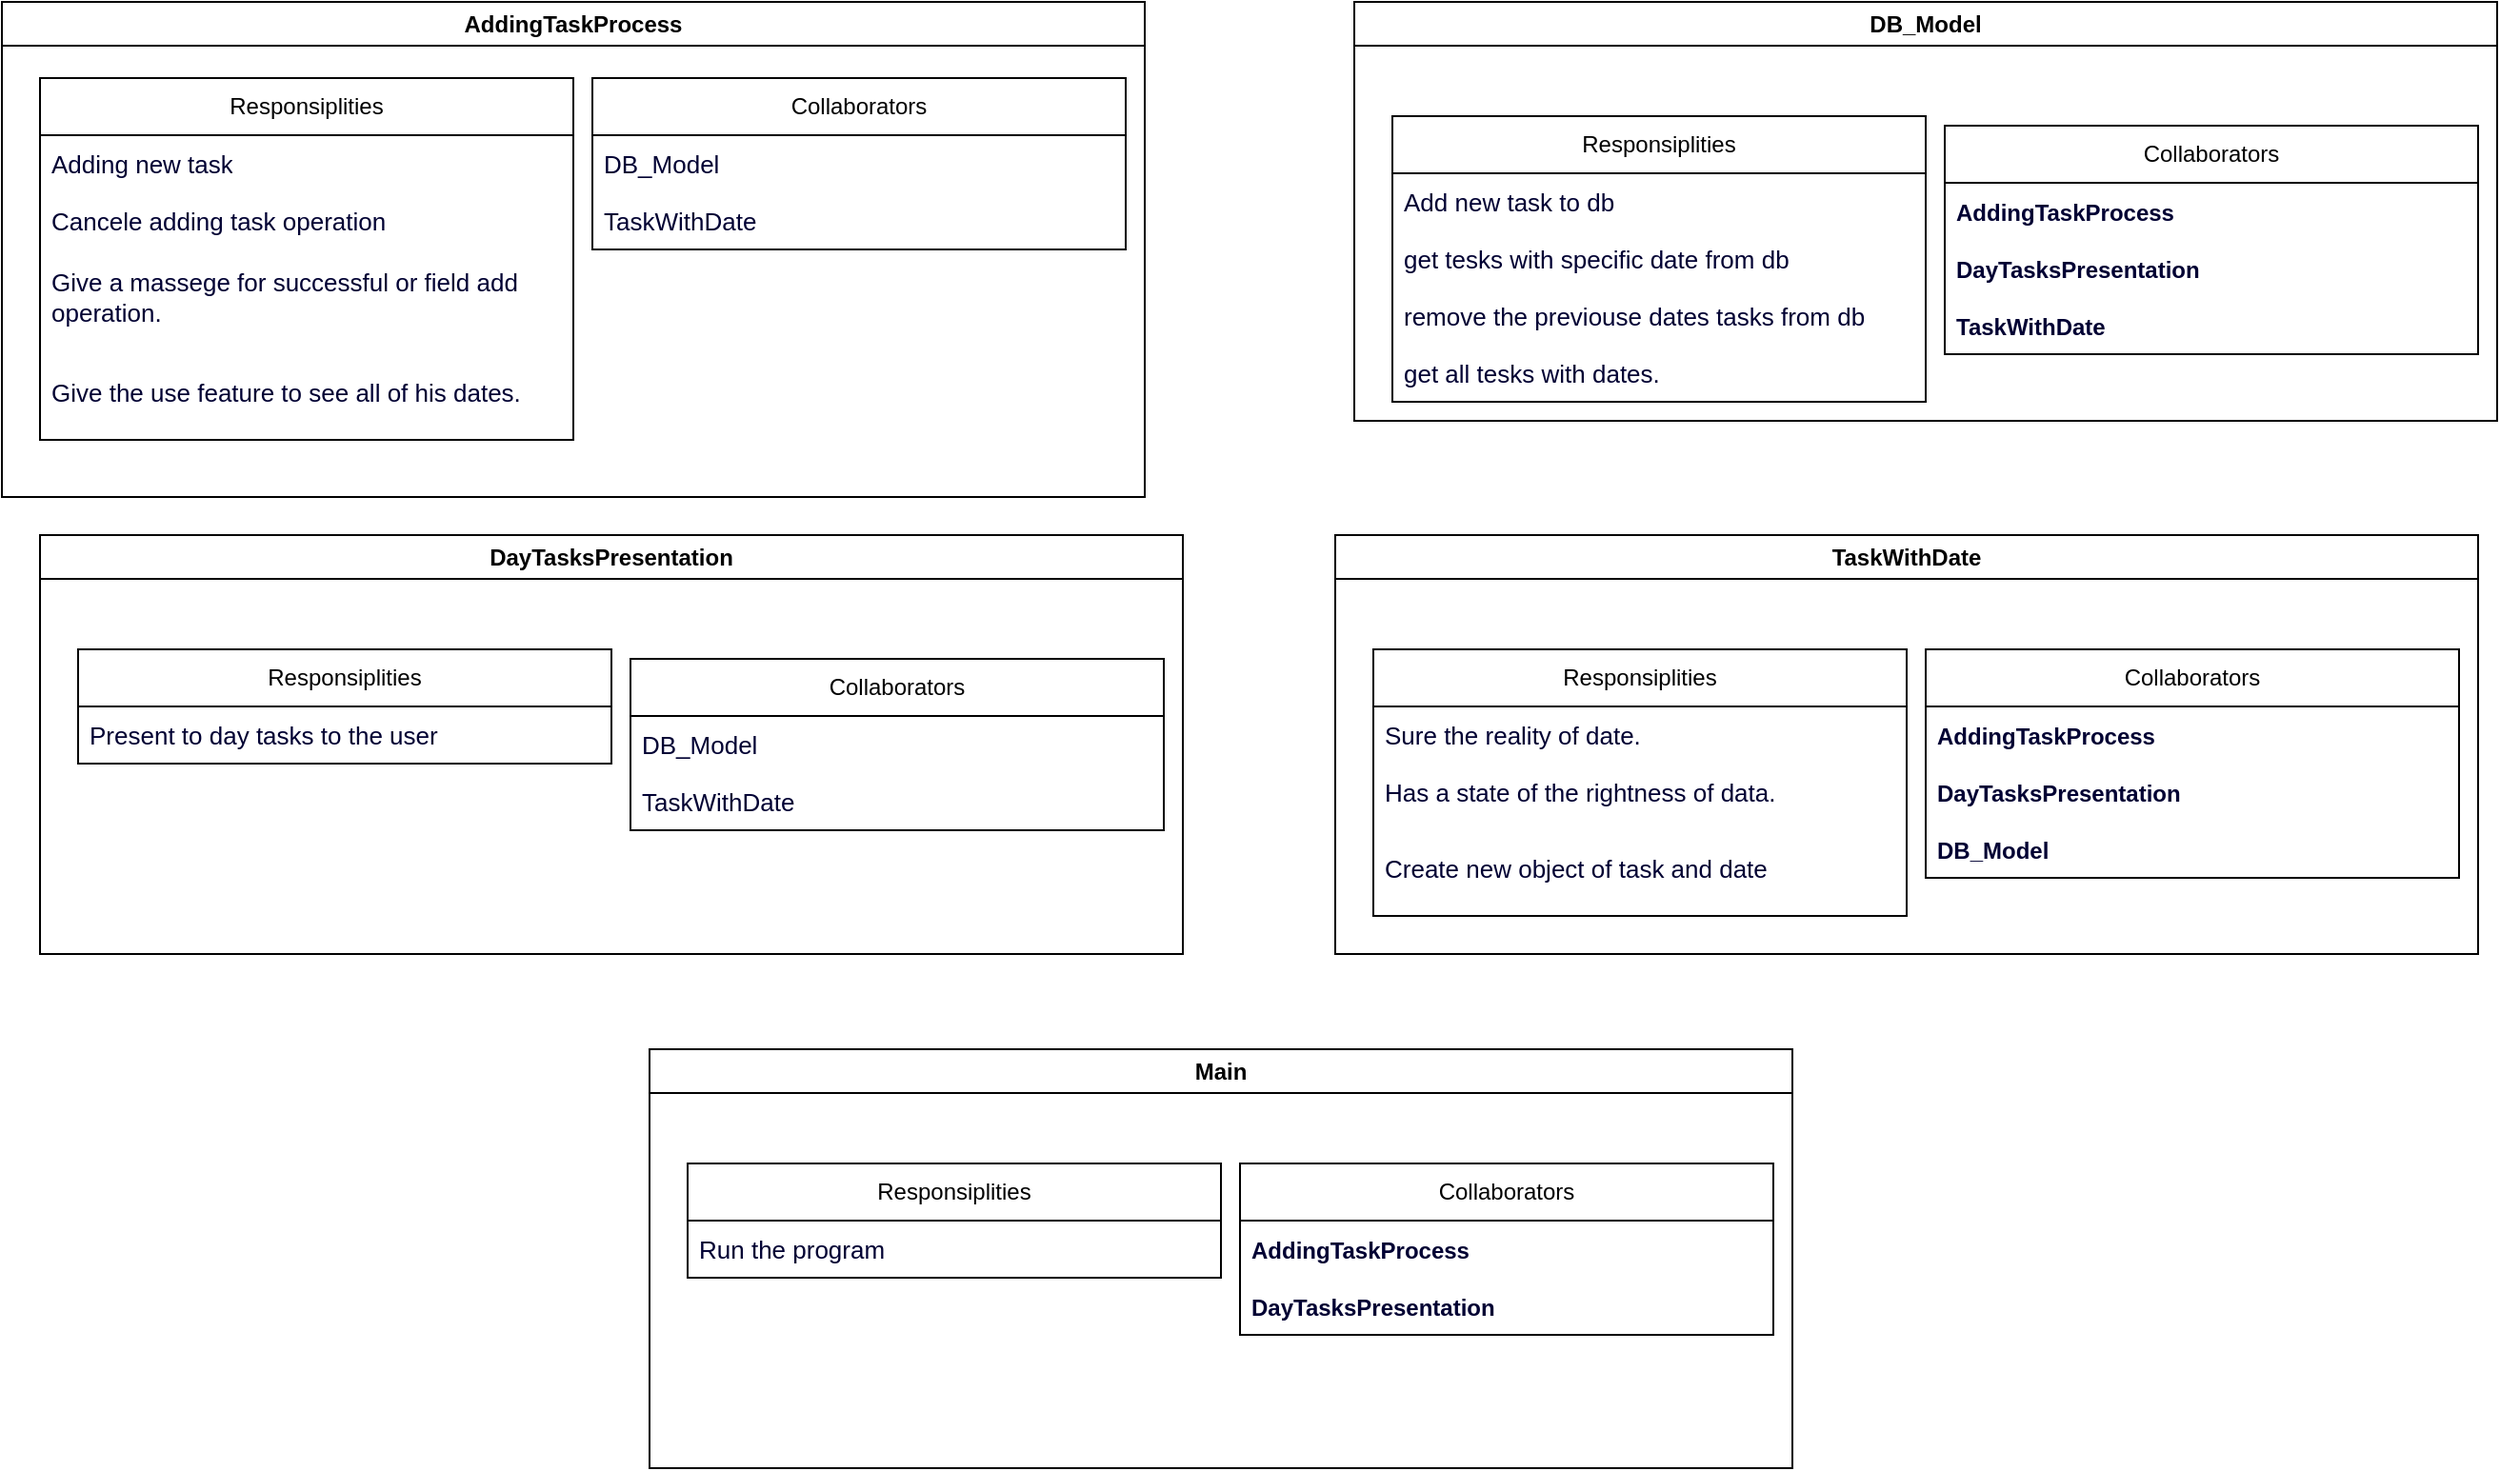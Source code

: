 <mxfile>
    <diagram id="qQj_s9amm8tsBVUw8l7H" name="Page-1">
        <mxGraphModel dx="1296" dy="112" grid="1" gridSize="10" guides="1" tooltips="1" connect="1" arrows="1" fold="1" page="1" pageScale="1" pageWidth="850" pageHeight="1100" background="#ffffff" math="0" shadow="0">
            <root>
                <mxCell id="0"/>
                <mxCell id="1" parent="0"/>
                <mxCell id="2" value="AddingTaskProcess" style="swimlane;whiteSpace=wrap;html=1;" parent="1" vertex="1">
                    <mxGeometry x="140" y="80" width="600" height="260" as="geometry"/>
                </mxCell>
                <mxCell id="3" value="Responsiplities" style="swimlane;fontStyle=0;childLayout=stackLayout;horizontal=1;startSize=30;horizontalStack=0;resizeParent=1;resizeParentMax=0;resizeLast=0;collapsible=1;marginBottom=0;whiteSpace=wrap;html=1;" parent="2" vertex="1">
                    <mxGeometry x="20" y="40" width="280" height="190" as="geometry"/>
                </mxCell>
                <mxCell id="4" value="Adding new task" style="text;strokeColor=none;fillColor=none;align=left;verticalAlign=middle;spacingLeft=4;spacingRight=4;overflow=hidden;points=[[0,0.5],[1,0.5]];portConstraint=eastwest;rotatable=0;whiteSpace=wrap;html=1;fontColor=#000033;fontSize=13;" parent="3" vertex="1">
                    <mxGeometry y="30" width="280" height="30" as="geometry"/>
                </mxCell>
                <mxCell id="5" value="Cancele adding task operation" style="text;strokeColor=none;fillColor=none;align=left;verticalAlign=middle;spacingLeft=4;spacingRight=4;overflow=hidden;points=[[0,0.5],[1,0.5]];portConstraint=eastwest;rotatable=0;whiteSpace=wrap;html=1;fontColor=#000033;fontSize=13;" parent="3" vertex="1">
                    <mxGeometry y="60" width="280" height="30" as="geometry"/>
                </mxCell>
                <mxCell id="6" value="Give a massege for successful or field add operation." style="text;strokeColor=none;fillColor=none;align=left;verticalAlign=middle;spacingLeft=4;spacingRight=4;overflow=hidden;points=[[0,0.5],[1,0.5]];portConstraint=eastwest;rotatable=0;whiteSpace=wrap;html=1;fontColor=#000033;fontSize=13;" parent="3" vertex="1">
                    <mxGeometry y="90" width="280" height="50" as="geometry"/>
                </mxCell>
                <mxCell id="57" value="Give the use feature to see all of his dates." style="text;strokeColor=none;fillColor=none;align=left;verticalAlign=middle;spacingLeft=4;spacingRight=4;overflow=hidden;points=[[0,0.5],[1,0.5]];portConstraint=eastwest;rotatable=0;whiteSpace=wrap;html=1;fontColor=#000033;fontSize=13;" vertex="1" parent="3">
                    <mxGeometry y="140" width="280" height="50" as="geometry"/>
                </mxCell>
                <mxCell id="7" value="Collaborators" style="swimlane;fontStyle=0;childLayout=stackLayout;horizontal=1;startSize=30;horizontalStack=0;resizeParent=1;resizeParentMax=0;resizeLast=0;collapsible=1;marginBottom=0;whiteSpace=wrap;html=1;" parent="2" vertex="1">
                    <mxGeometry x="310" y="40" width="280" height="90" as="geometry"/>
                </mxCell>
                <mxCell id="8" value="DB_Model" style="text;strokeColor=none;fillColor=none;align=left;verticalAlign=middle;spacingLeft=4;spacingRight=4;overflow=hidden;points=[[0,0.5],[1,0.5]];portConstraint=eastwest;rotatable=0;whiteSpace=wrap;html=1;fontColor=#000033;fontSize=13;" parent="7" vertex="1">
                    <mxGeometry y="30" width="280" height="30" as="geometry"/>
                </mxCell>
                <mxCell id="9" value="TaskWithDate" style="text;strokeColor=none;fillColor=none;align=left;verticalAlign=middle;spacingLeft=4;spacingRight=4;overflow=hidden;points=[[0,0.5],[1,0.5]];portConstraint=eastwest;rotatable=0;whiteSpace=wrap;html=1;fontColor=#000033;fontSize=13;" parent="7" vertex="1">
                    <mxGeometry y="60" width="280" height="30" as="geometry"/>
                </mxCell>
                <mxCell id="11" value="DayTasksPresentation" style="swimlane;whiteSpace=wrap;html=1;" parent="1" vertex="1">
                    <mxGeometry x="160" y="360" width="600" height="220" as="geometry"/>
                </mxCell>
                <mxCell id="12" value="Responsiplities" style="swimlane;fontStyle=0;childLayout=stackLayout;horizontal=1;startSize=30;horizontalStack=0;resizeParent=1;resizeParentMax=0;resizeLast=0;collapsible=1;marginBottom=0;whiteSpace=wrap;html=1;" parent="11" vertex="1">
                    <mxGeometry x="20" y="60" width="280" height="60" as="geometry"/>
                </mxCell>
                <mxCell id="13" value="Present to day tasks to the user" style="text;strokeColor=none;fillColor=none;align=left;verticalAlign=middle;spacingLeft=4;spacingRight=4;overflow=hidden;points=[[0,0.5],[1,0.5]];portConstraint=eastwest;rotatable=0;whiteSpace=wrap;html=1;fontColor=#000033;fontSize=13;" parent="12" vertex="1">
                    <mxGeometry y="30" width="280" height="30" as="geometry"/>
                </mxCell>
                <mxCell id="16" value="Collaborators" style="swimlane;fontStyle=0;childLayout=stackLayout;horizontal=1;startSize=30;horizontalStack=0;resizeParent=1;resizeParentMax=0;resizeLast=0;collapsible=1;marginBottom=0;whiteSpace=wrap;html=1;" parent="11" vertex="1">
                    <mxGeometry x="310" y="65" width="280" height="90" as="geometry"/>
                </mxCell>
                <mxCell id="17" value="DB_Model" style="text;strokeColor=none;fillColor=none;align=left;verticalAlign=middle;spacingLeft=4;spacingRight=4;overflow=hidden;points=[[0,0.5],[1,0.5]];portConstraint=eastwest;rotatable=0;whiteSpace=wrap;html=1;fontColor=#000033;fontSize=13;" parent="16" vertex="1">
                    <mxGeometry y="30" width="280" height="30" as="geometry"/>
                </mxCell>
                <mxCell id="18" value="TaskWithDate" style="text;strokeColor=none;fillColor=none;align=left;verticalAlign=middle;spacingLeft=4;spacingRight=4;overflow=hidden;points=[[0,0.5],[1,0.5]];portConstraint=eastwest;rotatable=0;whiteSpace=wrap;html=1;fontColor=#000033;fontSize=13;" parent="16" vertex="1">
                    <mxGeometry y="60" width="280" height="30" as="geometry"/>
                </mxCell>
                <mxCell id="19" value="DB_Model" style="swimlane;whiteSpace=wrap;html=1;" parent="1" vertex="1">
                    <mxGeometry x="850" y="80" width="600" height="220" as="geometry"/>
                </mxCell>
                <mxCell id="20" value="Responsiplities" style="swimlane;fontStyle=0;childLayout=stackLayout;horizontal=1;startSize=30;horizontalStack=0;resizeParent=1;resizeParentMax=0;resizeLast=0;collapsible=1;marginBottom=0;whiteSpace=wrap;html=1;" parent="19" vertex="1">
                    <mxGeometry x="20" y="60" width="280" height="150" as="geometry"/>
                </mxCell>
                <mxCell id="25" value="Add new task to db" style="text;strokeColor=none;fillColor=none;align=left;verticalAlign=middle;spacingLeft=4;spacingRight=4;overflow=hidden;points=[[0,0.5],[1,0.5]];portConstraint=eastwest;rotatable=0;whiteSpace=wrap;html=1;fontColor=#000033;fontSize=13;" parent="20" vertex="1">
                    <mxGeometry y="30" width="280" height="30" as="geometry"/>
                </mxCell>
                <mxCell id="21" value="get tesks with specific date from db" style="text;strokeColor=none;fillColor=none;align=left;verticalAlign=middle;spacingLeft=4;spacingRight=4;overflow=hidden;points=[[0,0.5],[1,0.5]];portConstraint=eastwest;rotatable=0;whiteSpace=wrap;html=1;fontColor=#000033;fontSize=13;" parent="20" vertex="1">
                    <mxGeometry y="60" width="280" height="30" as="geometry"/>
                </mxCell>
                <mxCell id="26" value="remove the previouse dates tasks from db" style="text;strokeColor=none;fillColor=none;align=left;verticalAlign=middle;spacingLeft=4;spacingRight=4;overflow=hidden;points=[[0,0.5],[1,0.5]];portConstraint=eastwest;rotatable=0;whiteSpace=wrap;html=1;fontColor=#000033;fontSize=13;" parent="20" vertex="1">
                    <mxGeometry y="90" width="280" height="30" as="geometry"/>
                </mxCell>
                <mxCell id="58" value="get all tesks with dates." style="text;strokeColor=none;fillColor=none;align=left;verticalAlign=middle;spacingLeft=4;spacingRight=4;overflow=hidden;points=[[0,0.5],[1,0.5]];portConstraint=eastwest;rotatable=0;whiteSpace=wrap;html=1;fontColor=#000033;fontSize=13;" vertex="1" parent="20">
                    <mxGeometry y="120" width="280" height="30" as="geometry"/>
                </mxCell>
                <mxCell id="22" value="Collaborators" style="swimlane;fontStyle=0;childLayout=stackLayout;horizontal=1;startSize=30;horizontalStack=0;resizeParent=1;resizeParentMax=0;resizeLast=0;collapsible=1;marginBottom=0;whiteSpace=wrap;html=1;" parent="19" vertex="1">
                    <mxGeometry x="310" y="65" width="280" height="120" as="geometry"/>
                </mxCell>
                <mxCell id="41" value="&lt;span style=&quot;font-size: 12px; font-weight: 700; text-align: center;&quot;&gt;AddingTaskProcess&lt;/span&gt;" style="text;strokeColor=none;fillColor=none;align=left;verticalAlign=middle;spacingLeft=4;spacingRight=4;overflow=hidden;points=[[0,0.5],[1,0.5]];portConstraint=eastwest;rotatable=0;whiteSpace=wrap;html=1;fontColor=#000033;fontSize=13;" parent="22" vertex="1">
                    <mxGeometry y="30" width="280" height="30" as="geometry"/>
                </mxCell>
                <mxCell id="55" value="&lt;span style=&quot;font-size: 12px; font-weight: 700; text-align: center;&quot;&gt;DayTasksPresentation&lt;/span&gt;" style="text;strokeColor=none;fillColor=none;align=left;verticalAlign=middle;spacingLeft=4;spacingRight=4;overflow=hidden;points=[[0,0.5],[1,0.5]];portConstraint=eastwest;rotatable=0;whiteSpace=wrap;html=1;fontColor=#000033;fontSize=13;" parent="22" vertex="1">
                    <mxGeometry y="60" width="280" height="30" as="geometry"/>
                </mxCell>
                <mxCell id="23" value="&lt;span style=&quot;font-size: 12px; font-weight: 700; text-align: center;&quot;&gt;TaskWithDate&lt;/span&gt;" style="text;strokeColor=none;fillColor=none;align=left;verticalAlign=middle;spacingLeft=4;spacingRight=4;overflow=hidden;points=[[0,0.5],[1,0.5]];portConstraint=eastwest;rotatable=0;whiteSpace=wrap;html=1;fontColor=#000033;fontSize=13;" parent="22" vertex="1">
                    <mxGeometry y="90" width="280" height="30" as="geometry"/>
                </mxCell>
                <mxCell id="29" value="TaskWithDate" style="swimlane;whiteSpace=wrap;html=1;" parent="1" vertex="1">
                    <mxGeometry x="840" y="360" width="600" height="220" as="geometry"/>
                </mxCell>
                <mxCell id="30" value="Responsiplities" style="swimlane;fontStyle=0;childLayout=stackLayout;horizontal=1;startSize=30;horizontalStack=0;resizeParent=1;resizeParentMax=0;resizeLast=0;collapsible=1;marginBottom=0;whiteSpace=wrap;html=1;" parent="29" vertex="1">
                    <mxGeometry x="20" y="60" width="280" height="140" as="geometry"/>
                </mxCell>
                <mxCell id="31" value="Sure the reality of date." style="text;strokeColor=none;fillColor=none;align=left;verticalAlign=middle;spacingLeft=4;spacingRight=4;overflow=hidden;points=[[0,0.5],[1,0.5]];portConstraint=eastwest;rotatable=0;whiteSpace=wrap;html=1;fontColor=#000033;fontSize=13;" parent="30" vertex="1">
                    <mxGeometry y="30" width="280" height="30" as="geometry"/>
                </mxCell>
                <mxCell id="37" value="Has a state of the rightness of data." style="text;strokeColor=none;fillColor=none;align=left;verticalAlign=middle;spacingLeft=4;spacingRight=4;overflow=hidden;points=[[0,0.5],[1,0.5]];portConstraint=eastwest;rotatable=0;whiteSpace=wrap;html=1;fontColor=#000033;fontSize=13;" parent="30" vertex="1">
                    <mxGeometry y="60" width="280" height="30" as="geometry"/>
                </mxCell>
                <mxCell id="38" value="Create new object of task and date" style="text;strokeColor=none;fillColor=none;align=left;verticalAlign=middle;spacingLeft=4;spacingRight=4;overflow=hidden;points=[[0,0.5],[1,0.5]];portConstraint=eastwest;rotatable=0;whiteSpace=wrap;html=1;fontColor=#000033;fontSize=13;" parent="30" vertex="1">
                    <mxGeometry y="90" width="280" height="50" as="geometry"/>
                </mxCell>
                <mxCell id="44" value="Collaborators" style="swimlane;fontStyle=0;childLayout=stackLayout;horizontal=1;startSize=30;horizontalStack=0;resizeParent=1;resizeParentMax=0;resizeLast=0;collapsible=1;marginBottom=0;whiteSpace=wrap;html=1;" parent="29" vertex="1">
                    <mxGeometry x="310" y="60" width="280" height="120" as="geometry">
                        <mxRectangle x="310" y="60" width="110" height="30" as="alternateBounds"/>
                    </mxGeometry>
                </mxCell>
                <mxCell id="45" value="&lt;span style=&quot;font-size: 12px; font-weight: 700; text-align: center;&quot;&gt;AddingTaskProcess&lt;/span&gt;" style="text;strokeColor=none;fillColor=none;align=left;verticalAlign=middle;spacingLeft=4;spacingRight=4;overflow=hidden;points=[[0,0.5],[1,0.5]];portConstraint=eastwest;rotatable=0;whiteSpace=wrap;html=1;fontColor=#000033;fontSize=13;" parent="44" vertex="1">
                    <mxGeometry y="30" width="280" height="30" as="geometry"/>
                </mxCell>
                <mxCell id="46" value="&lt;span style=&quot;font-size: 12px; font-weight: 700; text-align: center;&quot;&gt;DayTasksPresentation&lt;/span&gt;" style="text;strokeColor=none;fillColor=none;align=left;verticalAlign=middle;spacingLeft=4;spacingRight=4;overflow=hidden;points=[[0,0.5],[1,0.5]];portConstraint=eastwest;rotatable=0;whiteSpace=wrap;html=1;fontColor=#000033;fontSize=13;" parent="44" vertex="1">
                    <mxGeometry y="60" width="280" height="30" as="geometry"/>
                </mxCell>
                <mxCell id="56" value="&lt;span style=&quot;font-size: 12px; font-weight: 700; text-align: center;&quot;&gt;DB_Model&lt;/span&gt;" style="text;strokeColor=none;fillColor=none;align=left;verticalAlign=middle;spacingLeft=4;spacingRight=4;overflow=hidden;points=[[0,0.5],[1,0.5]];portConstraint=eastwest;rotatable=0;whiteSpace=wrap;html=1;fontColor=#000033;fontSize=13;" parent="44" vertex="1">
                    <mxGeometry y="90" width="280" height="30" as="geometry"/>
                </mxCell>
                <mxCell id="47" value="Main" style="swimlane;whiteSpace=wrap;html=1;" parent="1" vertex="1">
                    <mxGeometry x="480" y="630" width="600" height="220" as="geometry"/>
                </mxCell>
                <mxCell id="48" value="Responsiplities" style="swimlane;fontStyle=0;childLayout=stackLayout;horizontal=1;startSize=30;horizontalStack=0;resizeParent=1;resizeParentMax=0;resizeLast=0;collapsible=1;marginBottom=0;whiteSpace=wrap;html=1;" parent="47" vertex="1">
                    <mxGeometry x="20" y="60" width="280" height="60" as="geometry"/>
                </mxCell>
                <mxCell id="49" value="Run the program" style="text;strokeColor=none;fillColor=none;align=left;verticalAlign=middle;spacingLeft=4;spacingRight=4;overflow=hidden;points=[[0,0.5],[1,0.5]];portConstraint=eastwest;rotatable=0;whiteSpace=wrap;html=1;fontColor=#000033;fontSize=13;" parent="48" vertex="1">
                    <mxGeometry y="30" width="280" height="30" as="geometry"/>
                </mxCell>
                <mxCell id="52" value="Collaborators" style="swimlane;fontStyle=0;childLayout=stackLayout;horizontal=1;startSize=30;horizontalStack=0;resizeParent=1;resizeParentMax=0;resizeLast=0;collapsible=1;marginBottom=0;whiteSpace=wrap;html=1;" parent="47" vertex="1">
                    <mxGeometry x="310" y="60" width="280" height="90" as="geometry">
                        <mxRectangle x="310" y="60" width="110" height="30" as="alternateBounds"/>
                    </mxGeometry>
                </mxCell>
                <mxCell id="53" value="&lt;span style=&quot;font-size: 12px; font-weight: 700; text-align: center;&quot;&gt;AddingTaskProcess&lt;/span&gt;" style="text;strokeColor=none;fillColor=none;align=left;verticalAlign=middle;spacingLeft=4;spacingRight=4;overflow=hidden;points=[[0,0.5],[1,0.5]];portConstraint=eastwest;rotatable=0;whiteSpace=wrap;html=1;fontColor=#000033;fontSize=13;" parent="52" vertex="1">
                    <mxGeometry y="30" width="280" height="30" as="geometry"/>
                </mxCell>
                <mxCell id="54" value="&lt;span style=&quot;font-size: 12px; font-weight: 700; text-align: center;&quot;&gt;DayTasksPresentation&lt;/span&gt;" style="text;strokeColor=none;fillColor=none;align=left;verticalAlign=middle;spacingLeft=4;spacingRight=4;overflow=hidden;points=[[0,0.5],[1,0.5]];portConstraint=eastwest;rotatable=0;whiteSpace=wrap;html=1;fontColor=#000033;fontSize=13;" parent="52" vertex="1">
                    <mxGeometry y="60" width="280" height="30" as="geometry"/>
                </mxCell>
            </root>
        </mxGraphModel>
    </diagram>
</mxfile>